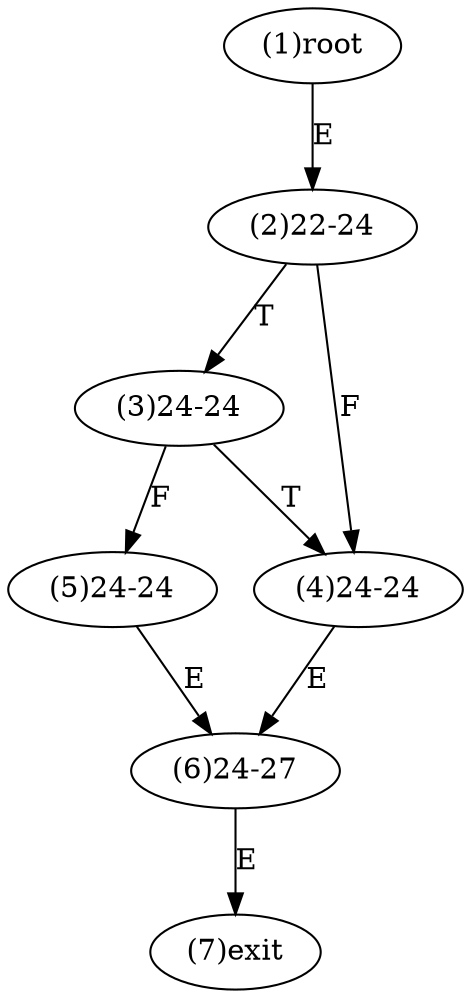 digraph "" { 
1[ label="(1)root"];
2[ label="(2)22-24"];
3[ label="(3)24-24"];
4[ label="(4)24-24"];
5[ label="(5)24-24"];
6[ label="(6)24-27"];
7[ label="(7)exit"];
1->2[ label="E"];
2->4[ label="F"];
2->3[ label="T"];
3->5[ label="F"];
3->4[ label="T"];
4->6[ label="E"];
5->6[ label="E"];
6->7[ label="E"];
}